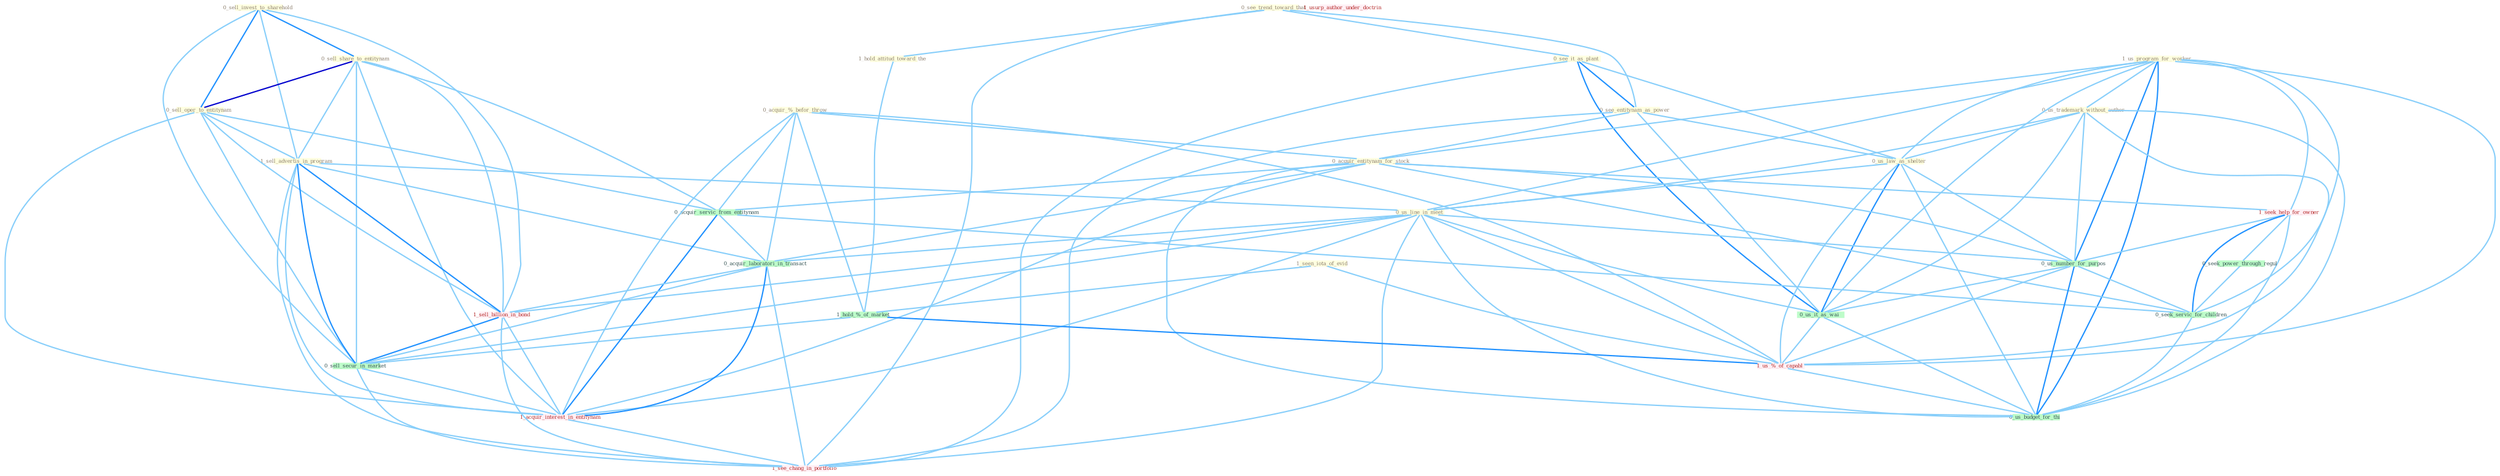 Graph G{ 
    node
    [shape=polygon,style=filled,width=.5,height=.06,color="#BDFCC9",fixedsize=true,fontsize=4,
    fontcolor="#2f4f4f"];
    {node
    [color="#ffffe0", fontcolor="#8b7d6b"] "0_see_trend_toward_that " "0_see_it_as_plant " "1_seen_iota_of_evid " "0_sell_invest_to_sharehold " "0_sell_share_to_entitynam " "1_us_program_for_worker " "0_us_trademark_without_author " "0_sell_oper_to_entitynam " "1_sell_advertis_in_program " "1_hold_attitud_toward_the " "0_see_entitynam_as_power " "0_us_law_as_shelter " "0_acquir_%_befor_throw " "0_us_line_in_meet " "0_acquir_entitynam_for_stock "}
{node [color="#fff0f5", fontcolor="#b22222"] "1_seek_help_for_owner " "1_sell_billion_in_bond " "1_usurp_author_under_doctrin " "1_us_%_of_capabl " "1_acquir_interest_in_entitynam " "1_see_chang_in_portfolio "}
edge [color="#B0E2FF"];

	"0_see_trend_toward_that " -- "0_see_it_as_plant " [w="1", color="#87cefa" ];
	"0_see_trend_toward_that " -- "1_hold_attitud_toward_the " [w="1", color="#87cefa" ];
	"0_see_trend_toward_that " -- "0_see_entitynam_as_power " [w="1", color="#87cefa" ];
	"0_see_trend_toward_that " -- "1_see_chang_in_portfolio " [w="1", color="#87cefa" ];
	"0_see_it_as_plant " -- "0_see_entitynam_as_power " [w="2", color="#1e90ff" , len=0.8];
	"0_see_it_as_plant " -- "0_us_law_as_shelter " [w="1", color="#87cefa" ];
	"0_see_it_as_plant " -- "0_us_it_as_wai " [w="2", color="#1e90ff" , len=0.8];
	"0_see_it_as_plant " -- "1_see_chang_in_portfolio " [w="1", color="#87cefa" ];
	"1_seen_iota_of_evid " -- "1_hold_%_of_market " [w="1", color="#87cefa" ];
	"1_seen_iota_of_evid " -- "1_us_%_of_capabl " [w="1", color="#87cefa" ];
	"0_sell_invest_to_sharehold " -- "0_sell_share_to_entitynam " [w="2", color="#1e90ff" , len=0.8];
	"0_sell_invest_to_sharehold " -- "0_sell_oper_to_entitynam " [w="2", color="#1e90ff" , len=0.8];
	"0_sell_invest_to_sharehold " -- "1_sell_advertis_in_program " [w="1", color="#87cefa" ];
	"0_sell_invest_to_sharehold " -- "1_sell_billion_in_bond " [w="1", color="#87cefa" ];
	"0_sell_invest_to_sharehold " -- "0_sell_secur_in_market " [w="1", color="#87cefa" ];
	"0_sell_share_to_entitynam " -- "0_sell_oper_to_entitynam " [w="3", color="#0000cd" , len=0.6];
	"0_sell_share_to_entitynam " -- "1_sell_advertis_in_program " [w="1", color="#87cefa" ];
	"0_sell_share_to_entitynam " -- "0_acquir_servic_from_entitynam " [w="1", color="#87cefa" ];
	"0_sell_share_to_entitynam " -- "1_sell_billion_in_bond " [w="1", color="#87cefa" ];
	"0_sell_share_to_entitynam " -- "0_sell_secur_in_market " [w="1", color="#87cefa" ];
	"0_sell_share_to_entitynam " -- "1_acquir_interest_in_entitynam " [w="1", color="#87cefa" ];
	"1_us_program_for_worker " -- "0_us_trademark_without_author " [w="1", color="#87cefa" ];
	"1_us_program_for_worker " -- "0_us_law_as_shelter " [w="1", color="#87cefa" ];
	"1_us_program_for_worker " -- "0_us_line_in_meet " [w="1", color="#87cefa" ];
	"1_us_program_for_worker " -- "0_acquir_entitynam_for_stock " [w="1", color="#87cefa" ];
	"1_us_program_for_worker " -- "1_seek_help_for_owner " [w="1", color="#87cefa" ];
	"1_us_program_for_worker " -- "0_us_number_for_purpos " [w="2", color="#1e90ff" , len=0.8];
	"1_us_program_for_worker " -- "0_us_it_as_wai " [w="1", color="#87cefa" ];
	"1_us_program_for_worker " -- "1_us_%_of_capabl " [w="1", color="#87cefa" ];
	"1_us_program_for_worker " -- "0_seek_servic_for_children " [w="1", color="#87cefa" ];
	"1_us_program_for_worker " -- "0_us_budget_for_thi " [w="2", color="#1e90ff" , len=0.8];
	"0_us_trademark_without_author " -- "0_us_law_as_shelter " [w="1", color="#87cefa" ];
	"0_us_trademark_without_author " -- "0_us_line_in_meet " [w="1", color="#87cefa" ];
	"0_us_trademark_without_author " -- "0_us_number_for_purpos " [w="1", color="#87cefa" ];
	"0_us_trademark_without_author " -- "0_us_it_as_wai " [w="1", color="#87cefa" ];
	"0_us_trademark_without_author " -- "1_us_%_of_capabl " [w="1", color="#87cefa" ];
	"0_us_trademark_without_author " -- "0_us_budget_for_thi " [w="1", color="#87cefa" ];
	"0_sell_oper_to_entitynam " -- "1_sell_advertis_in_program " [w="1", color="#87cefa" ];
	"0_sell_oper_to_entitynam " -- "0_acquir_servic_from_entitynam " [w="1", color="#87cefa" ];
	"0_sell_oper_to_entitynam " -- "1_sell_billion_in_bond " [w="1", color="#87cefa" ];
	"0_sell_oper_to_entitynam " -- "0_sell_secur_in_market " [w="1", color="#87cefa" ];
	"0_sell_oper_to_entitynam " -- "1_acquir_interest_in_entitynam " [w="1", color="#87cefa" ];
	"1_sell_advertis_in_program " -- "0_us_line_in_meet " [w="1", color="#87cefa" ];
	"1_sell_advertis_in_program " -- "0_acquir_laboratori_in_transact " [w="1", color="#87cefa" ];
	"1_sell_advertis_in_program " -- "1_sell_billion_in_bond " [w="2", color="#1e90ff" , len=0.8];
	"1_sell_advertis_in_program " -- "0_sell_secur_in_market " [w="2", color="#1e90ff" , len=0.8];
	"1_sell_advertis_in_program " -- "1_acquir_interest_in_entitynam " [w="1", color="#87cefa" ];
	"1_sell_advertis_in_program " -- "1_see_chang_in_portfolio " [w="1", color="#87cefa" ];
	"1_hold_attitud_toward_the " -- "1_hold_%_of_market " [w="1", color="#87cefa" ];
	"0_see_entitynam_as_power " -- "0_us_law_as_shelter " [w="1", color="#87cefa" ];
	"0_see_entitynam_as_power " -- "0_acquir_entitynam_for_stock " [w="1", color="#87cefa" ];
	"0_see_entitynam_as_power " -- "0_us_it_as_wai " [w="1", color="#87cefa" ];
	"0_see_entitynam_as_power " -- "1_see_chang_in_portfolio " [w="1", color="#87cefa" ];
	"0_us_law_as_shelter " -- "0_us_line_in_meet " [w="1", color="#87cefa" ];
	"0_us_law_as_shelter " -- "0_us_number_for_purpos " [w="1", color="#87cefa" ];
	"0_us_law_as_shelter " -- "0_us_it_as_wai " [w="2", color="#1e90ff" , len=0.8];
	"0_us_law_as_shelter " -- "1_us_%_of_capabl " [w="1", color="#87cefa" ];
	"0_us_law_as_shelter " -- "0_us_budget_for_thi " [w="1", color="#87cefa" ];
	"0_acquir_%_befor_throw " -- "0_acquir_entitynam_for_stock " [w="1", color="#87cefa" ];
	"0_acquir_%_befor_throw " -- "0_acquir_servic_from_entitynam " [w="1", color="#87cefa" ];
	"0_acquir_%_befor_throw " -- "1_hold_%_of_market " [w="1", color="#87cefa" ];
	"0_acquir_%_befor_throw " -- "0_acquir_laboratori_in_transact " [w="1", color="#87cefa" ];
	"0_acquir_%_befor_throw " -- "1_us_%_of_capabl " [w="1", color="#87cefa" ];
	"0_acquir_%_befor_throw " -- "1_acquir_interest_in_entitynam " [w="1", color="#87cefa" ];
	"0_us_line_in_meet " -- "0_us_number_for_purpos " [w="1", color="#87cefa" ];
	"0_us_line_in_meet " -- "0_acquir_laboratori_in_transact " [w="1", color="#87cefa" ];
	"0_us_line_in_meet " -- "1_sell_billion_in_bond " [w="1", color="#87cefa" ];
	"0_us_line_in_meet " -- "0_us_it_as_wai " [w="1", color="#87cefa" ];
	"0_us_line_in_meet " -- "1_us_%_of_capabl " [w="1", color="#87cefa" ];
	"0_us_line_in_meet " -- "0_sell_secur_in_market " [w="1", color="#87cefa" ];
	"0_us_line_in_meet " -- "1_acquir_interest_in_entitynam " [w="1", color="#87cefa" ];
	"0_us_line_in_meet " -- "1_see_chang_in_portfolio " [w="1", color="#87cefa" ];
	"0_us_line_in_meet " -- "0_us_budget_for_thi " [w="1", color="#87cefa" ];
	"0_acquir_entitynam_for_stock " -- "1_seek_help_for_owner " [w="1", color="#87cefa" ];
	"0_acquir_entitynam_for_stock " -- "0_acquir_servic_from_entitynam " [w="1", color="#87cefa" ];
	"0_acquir_entitynam_for_stock " -- "0_us_number_for_purpos " [w="1", color="#87cefa" ];
	"0_acquir_entitynam_for_stock " -- "0_acquir_laboratori_in_transact " [w="1", color="#87cefa" ];
	"0_acquir_entitynam_for_stock " -- "1_acquir_interest_in_entitynam " [w="1", color="#87cefa" ];
	"0_acquir_entitynam_for_stock " -- "0_seek_servic_for_children " [w="1", color="#87cefa" ];
	"0_acquir_entitynam_for_stock " -- "0_us_budget_for_thi " [w="1", color="#87cefa" ];
	"1_seek_help_for_owner " -- "0_seek_power_through_regul " [w="1", color="#87cefa" ];
	"1_seek_help_for_owner " -- "0_us_number_for_purpos " [w="1", color="#87cefa" ];
	"1_seek_help_for_owner " -- "0_seek_servic_for_children " [w="2", color="#1e90ff" , len=0.8];
	"1_seek_help_for_owner " -- "0_us_budget_for_thi " [w="1", color="#87cefa" ];
	"0_acquir_servic_from_entitynam " -- "0_acquir_laboratori_in_transact " [w="1", color="#87cefa" ];
	"0_acquir_servic_from_entitynam " -- "1_acquir_interest_in_entitynam " [w="2", color="#1e90ff" , len=0.8];
	"0_acquir_servic_from_entitynam " -- "0_seek_servic_for_children " [w="1", color="#87cefa" ];
	"1_hold_%_of_market " -- "1_us_%_of_capabl " [w="2", color="#1e90ff" , len=0.8];
	"1_hold_%_of_market " -- "0_sell_secur_in_market " [w="1", color="#87cefa" ];
	"0_seek_power_through_regul " -- "0_seek_servic_for_children " [w="1", color="#87cefa" ];
	"0_us_number_for_purpos " -- "0_us_it_as_wai " [w="1", color="#87cefa" ];
	"0_us_number_for_purpos " -- "1_us_%_of_capabl " [w="1", color="#87cefa" ];
	"0_us_number_for_purpos " -- "0_seek_servic_for_children " [w="1", color="#87cefa" ];
	"0_us_number_for_purpos " -- "0_us_budget_for_thi " [w="2", color="#1e90ff" , len=0.8];
	"0_acquir_laboratori_in_transact " -- "1_sell_billion_in_bond " [w="1", color="#87cefa" ];
	"0_acquir_laboratori_in_transact " -- "0_sell_secur_in_market " [w="1", color="#87cefa" ];
	"0_acquir_laboratori_in_transact " -- "1_acquir_interest_in_entitynam " [w="2", color="#1e90ff" , len=0.8];
	"0_acquir_laboratori_in_transact " -- "1_see_chang_in_portfolio " [w="1", color="#87cefa" ];
	"1_sell_billion_in_bond " -- "0_sell_secur_in_market " [w="2", color="#1e90ff" , len=0.8];
	"1_sell_billion_in_bond " -- "1_acquir_interest_in_entitynam " [w="1", color="#87cefa" ];
	"1_sell_billion_in_bond " -- "1_see_chang_in_portfolio " [w="1", color="#87cefa" ];
	"0_us_it_as_wai " -- "1_us_%_of_capabl " [w="1", color="#87cefa" ];
	"0_us_it_as_wai " -- "0_us_budget_for_thi " [w="1", color="#87cefa" ];
	"1_us_%_of_capabl " -- "0_us_budget_for_thi " [w="1", color="#87cefa" ];
	"0_sell_secur_in_market " -- "1_acquir_interest_in_entitynam " [w="1", color="#87cefa" ];
	"0_sell_secur_in_market " -- "1_see_chang_in_portfolio " [w="1", color="#87cefa" ];
	"1_acquir_interest_in_entitynam " -- "1_see_chang_in_portfolio " [w="1", color="#87cefa" ];
	"0_seek_servic_for_children " -- "0_us_budget_for_thi " [w="1", color="#87cefa" ];
}